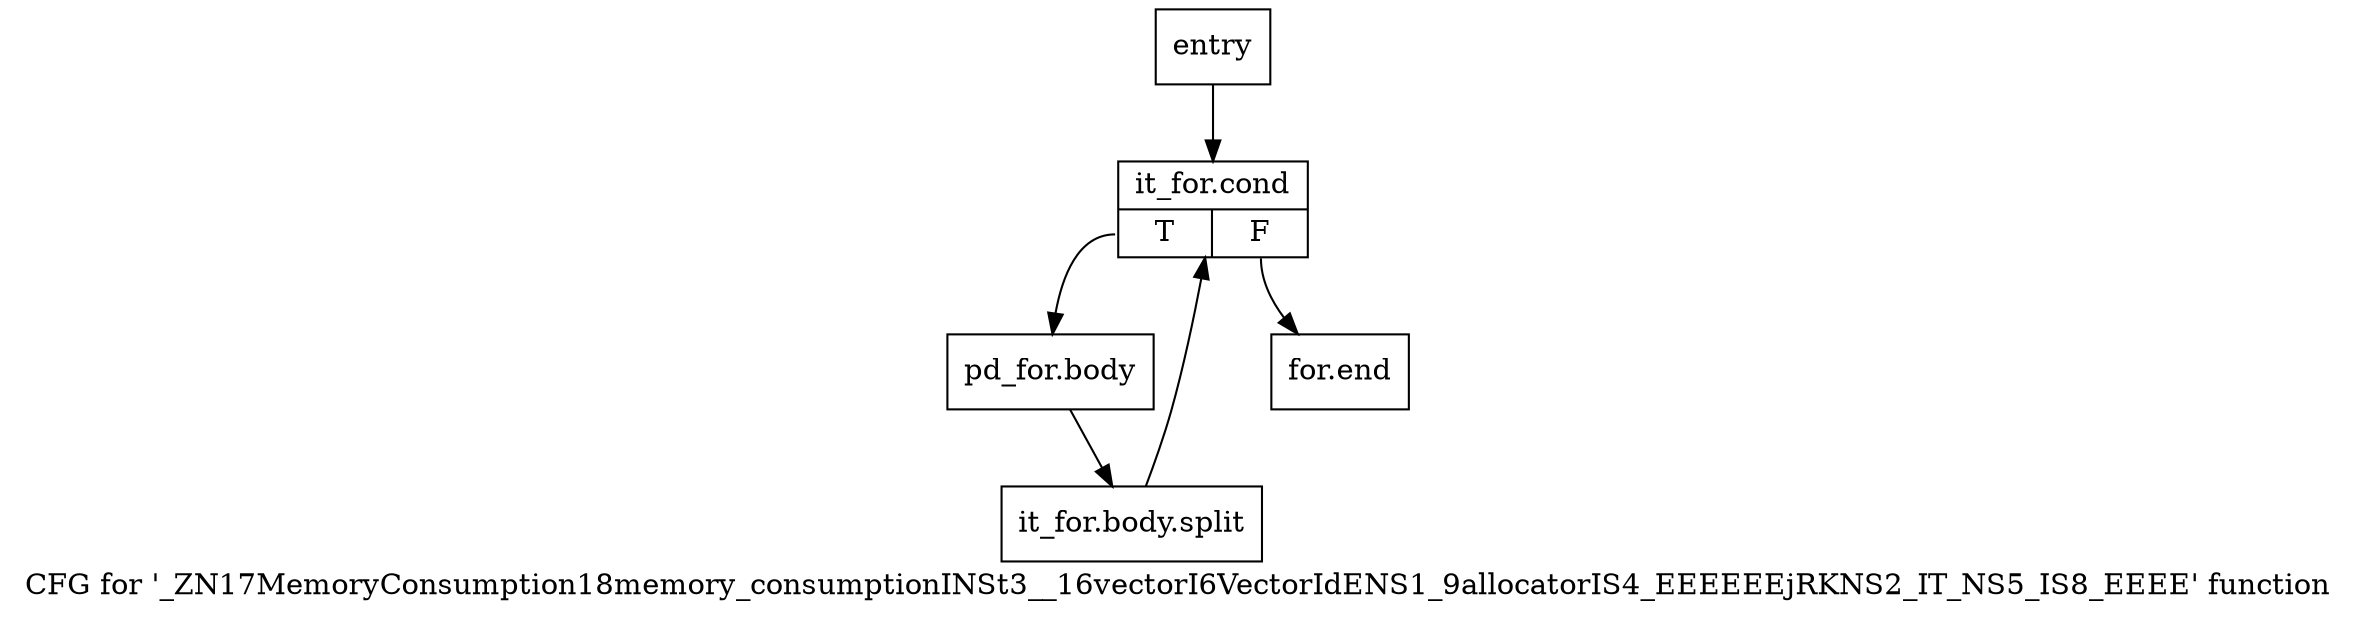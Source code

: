 digraph "CFG for '_ZN17MemoryConsumption18memory_consumptionINSt3__16vectorI6VectorIdENS1_9allocatorIS4_EEEEEEjRKNS2_IT_NS5_IS8_EEEE' function" {
	label="CFG for '_ZN17MemoryConsumption18memory_consumptionINSt3__16vectorI6VectorIdENS1_9allocatorIS4_EEEEEEjRKNS2_IT_NS5_IS8_EEEE' function";

	Node0x62d2cf0 [shape=record,label="{entry}"];
	Node0x62d2cf0 -> Node0x62d2d40;
	Node0x62d2d40 [shape=record,label="{it_for.cond|{<s0>T|<s1>F}}"];
	Node0x62d2d40:s0 -> Node0x62d2d90;
	Node0x62d2d40:s1 -> Node0x62d2de0;
	Node0x62d2d90 [shape=record,label="{pd_for.body}"];
	Node0x62d2d90 -> Node0xaf9b450;
	Node0xaf9b450 [shape=record,label="{it_for.body.split}"];
	Node0xaf9b450 -> Node0x62d2d40;
	Node0x62d2de0 [shape=record,label="{for.end}"];
}

